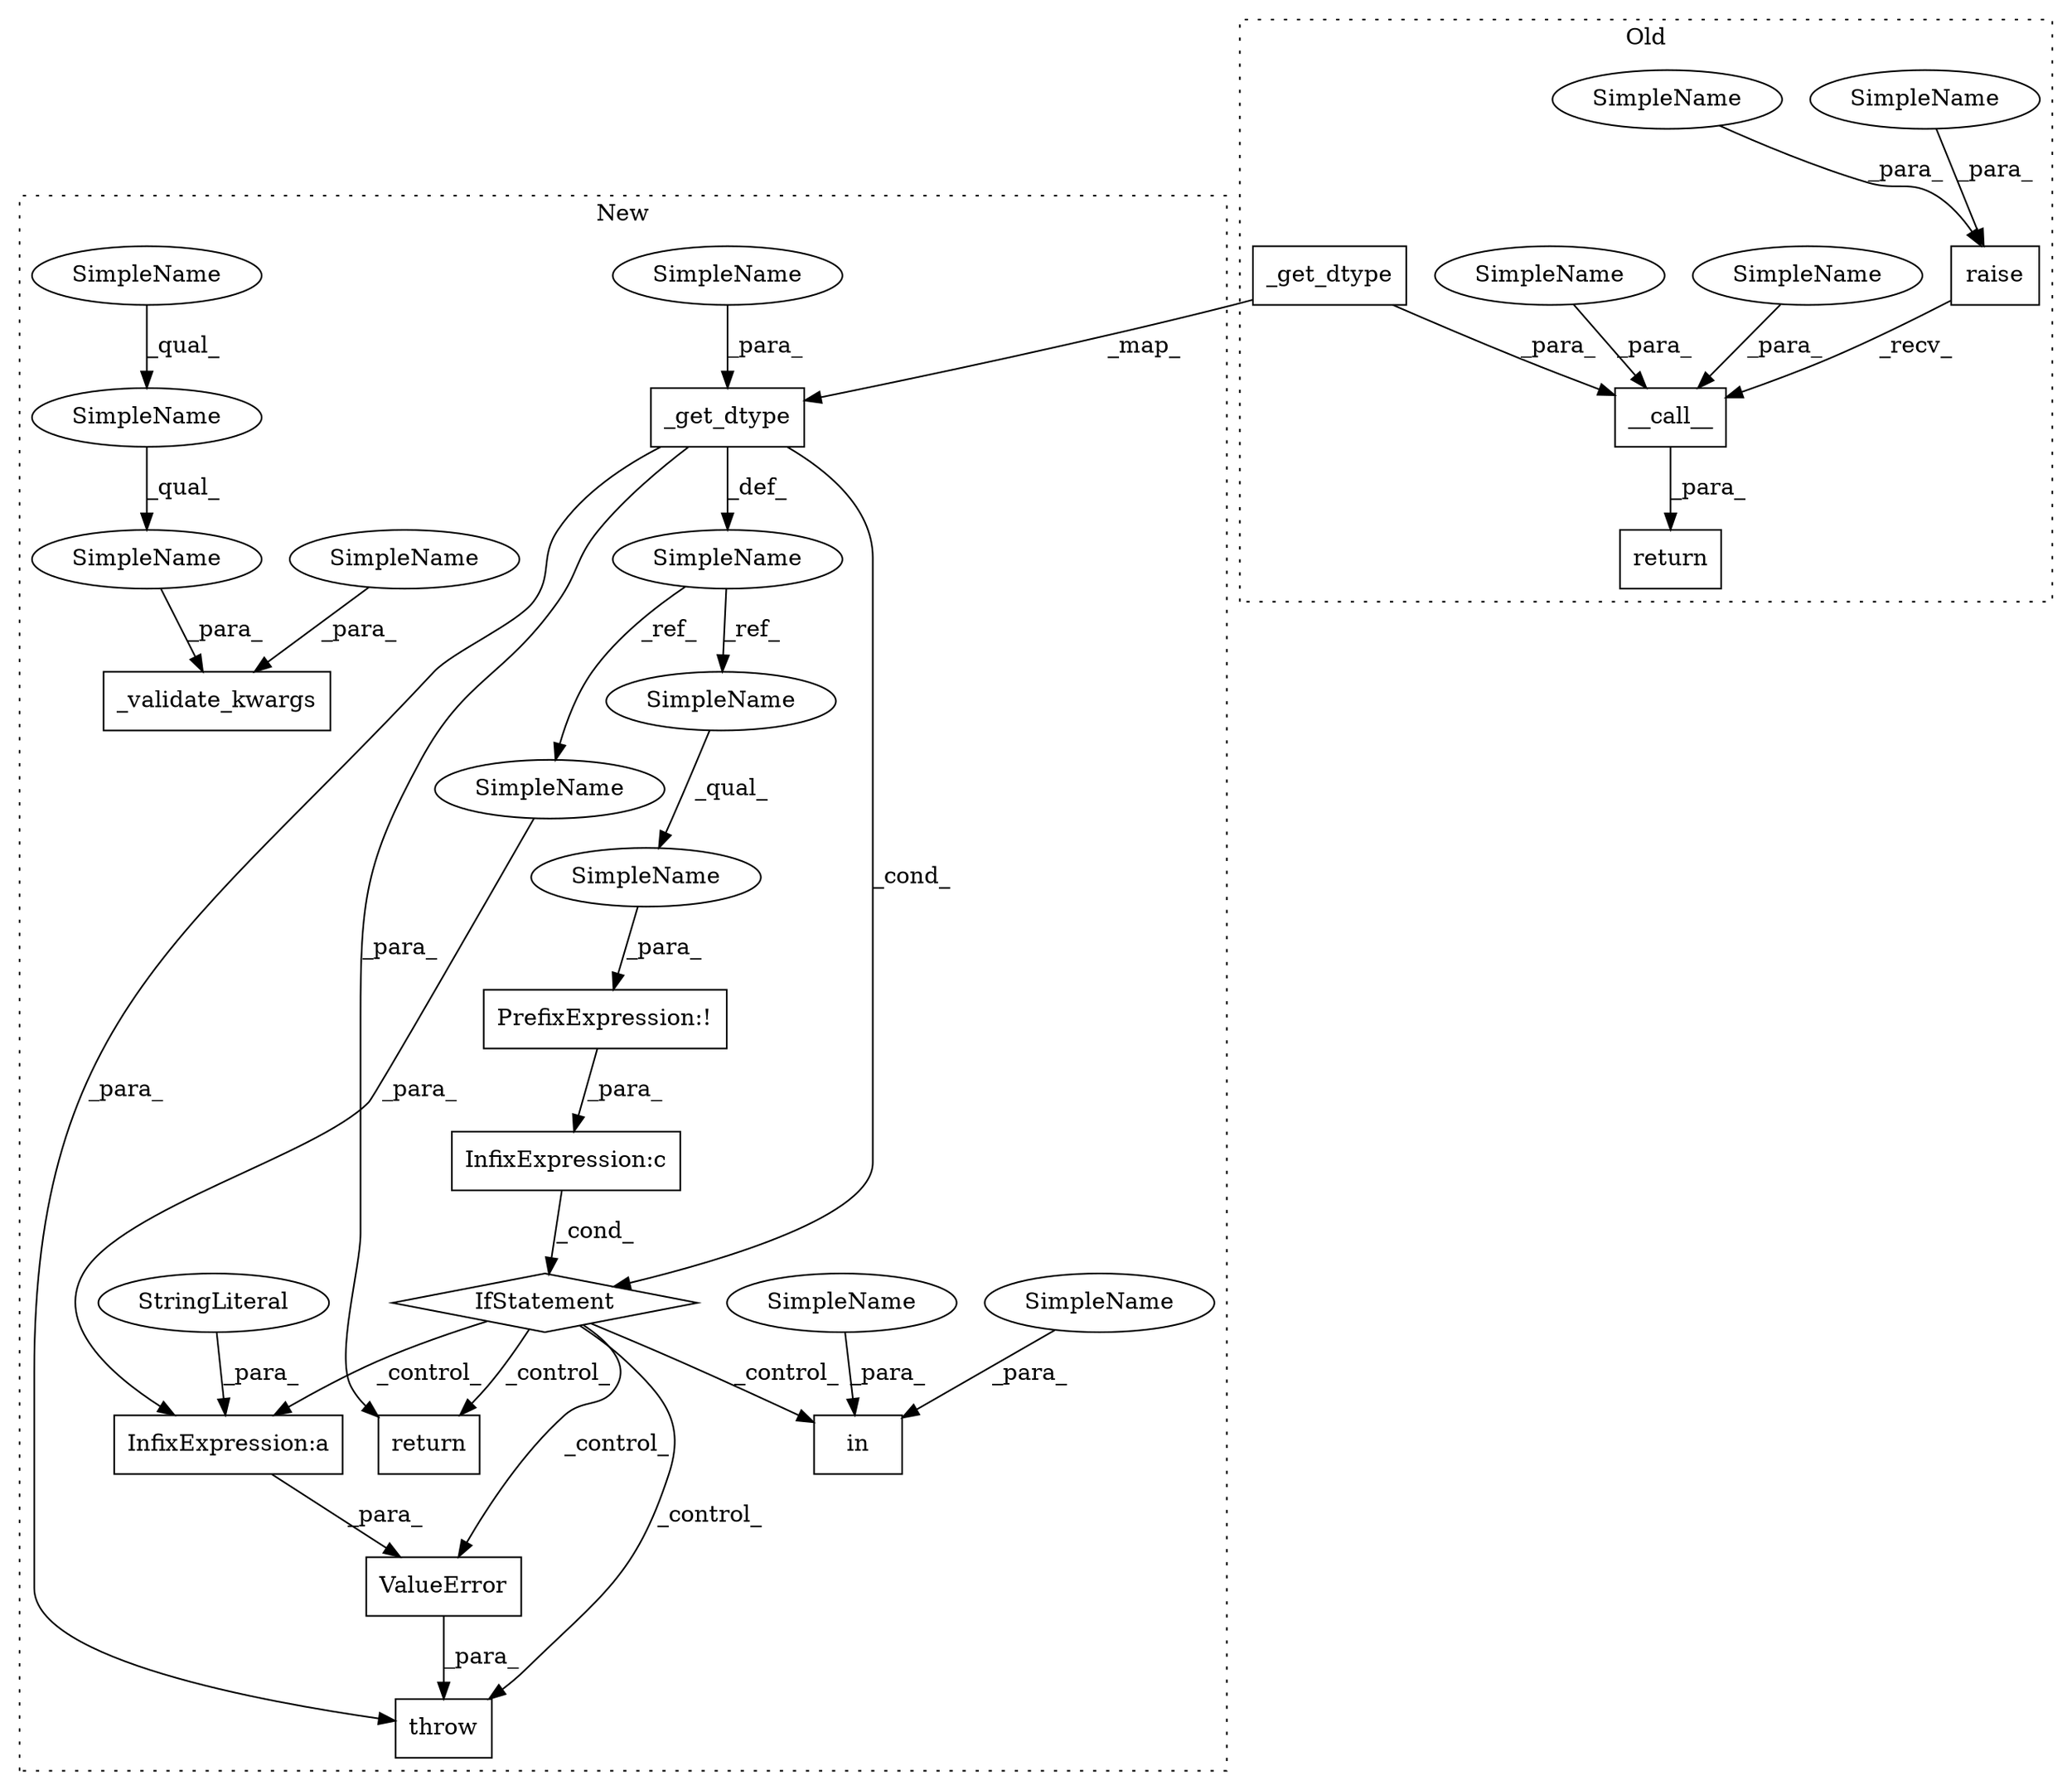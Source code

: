 digraph G {
subgraph cluster0 {
1 [label="_get_dtype" a="32" s="1602,1613" l="11,-11" shape="box"];
9 [label="__call__" a="32" s="1587,1620" l="9,-59" shape="box"];
10 [label="raise" a="32" s="1561,1581" l="6,-20" shape="box"];
16 [label="SimpleName" a="42" s="1596" l="0" shape="ellipse"];
17 [label="SimpleName" a="42" s="1620" l="0" shape="ellipse"];
25 [label="return" a="41" s="1554" l="7" shape="box"];
28 [label="SimpleName" a="42" s="1581" l="0" shape="ellipse"];
29 [label="SimpleName" a="42" s="1567" l="0" shape="ellipse"];
label = "Old";
style="dotted";
}
subgraph cluster1 {
2 [label="_get_dtype" a="32" s="2395,2406" l="11,-11" shape="box"];
3 [label="InfixExpression:c" a="27" s="2422" l="22" shape="box"];
4 [label="ValueError" a="32" s="2477,2488" l="11,-11" shape="box"];
5 [label="PrefixExpression:!" a="38" s="2422" l="1" shape="box"];
6 [label="InfixExpression:a" a="27" s="2488" l="45" shape="box"];
7 [label="in" a="105" s="2559" l="0" shape="box"];
8 [label="throw" a="53" s="2471" l="6" shape="box"];
11 [label="SimpleName" a="42" s="2352" l="0" shape="ellipse"];
12 [label="SimpleName" a="42" s="2352" l="0" shape="ellipse"];
13 [label="_validate_kwargs" a="32" s="2335,2376" l="17,-41" shape="box"];
14 [label="IfStatement" a="25" s="2418,2422" l="4,41" shape="diamond"];
15 [label="SimpleName" a="42" s="2579" l="0" shape="ellipse"];
18 [label="SimpleName" a="42" s="2559" l="0" shape="ellipse"];
19 [label="SimpleName" a="42" s="2423" l="0" shape="ellipse"];
20 [label="SimpleName" a="42" s="2376" l="0" shape="ellipse"];
21 [label="SimpleName" a="42" s="2389" l="0" shape="ellipse"];
22 [label="SimpleName" a="42" s="2324" l="0" shape="ellipse"];
23 [label="StringLiteral" a="45" s="2488" l="0" shape="ellipse"];
24 [label="return" a="41" s="2637" l="7" shape="box"];
26 [label="SimpleName" a="42" s="2423" l="0" shape="ellipse"];
27 [label="SimpleName" a="42" s="2533" l="0" shape="ellipse"];
30 [label="SimpleName" a="42" s="2352" l="0" shape="ellipse"];
label = "New";
style="dotted";
}
1 -> 9 [label="_para_"];
1 -> 2 [label="_map_"];
2 -> 8 [label="_para_"];
2 -> 21 [label="_def_"];
2 -> 14 [label="_cond_"];
2 -> 24 [label="_para_"];
3 -> 14 [label="_cond_"];
4 -> 8 [label="_para_"];
5 -> 3 [label="_para_"];
6 -> 4 [label="_para_"];
9 -> 25 [label="_para_"];
10 -> 9 [label="_recv_"];
11 -> 12 [label="_qual_"];
12 -> 13 [label="_para_"];
14 -> 7 [label="_control_"];
14 -> 4 [label="_control_"];
14 -> 8 [label="_control_"];
14 -> 6 [label="_control_"];
14 -> 24 [label="_control_"];
15 -> 7 [label="_para_"];
16 -> 9 [label="_para_"];
17 -> 9 [label="_para_"];
18 -> 7 [label="_para_"];
19 -> 5 [label="_para_"];
20 -> 13 [label="_para_"];
21 -> 26 [label="_ref_"];
21 -> 27 [label="_ref_"];
22 -> 2 [label="_para_"];
23 -> 6 [label="_para_"];
26 -> 19 [label="_qual_"];
27 -> 6 [label="_para_"];
28 -> 10 [label="_para_"];
29 -> 10 [label="_para_"];
30 -> 11 [label="_qual_"];
}